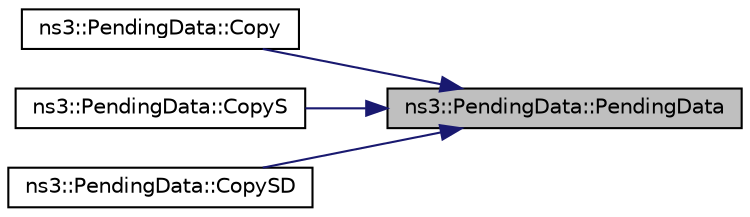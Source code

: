 digraph "ns3::PendingData::PendingData"
{
 // LATEX_PDF_SIZE
  edge [fontname="Helvetica",fontsize="10",labelfontname="Helvetica",labelfontsize="10"];
  node [fontname="Helvetica",fontsize="10",shape=record];
  rankdir="RL";
  Node1 [label="ns3::PendingData::PendingData",height=0.2,width=0.4,color="black", fillcolor="grey75", style="filled", fontcolor="black",tooltip=" "];
  Node1 -> Node2 [dir="back",color="midnightblue",fontsize="10",style="solid",fontname="Helvetica"];
  Node2 [label="ns3::PendingData::Copy",height=0.2,width=0.4,color="black", fillcolor="white", style="filled",URL="$classns3_1_1_pending_data.html#a9f345a49e170a74a66cf93678f6a9bb7",tooltip="Create a copy of self."];
  Node1 -> Node3 [dir="back",color="midnightblue",fontsize="10",style="solid",fontname="Helvetica"];
  Node3 [label="ns3::PendingData::CopyS",height=0.2,width=0.4,color="black", fillcolor="white", style="filled",URL="$classns3_1_1_pending_data.html#ab6702eac0df0e475b6932ea8bdd3999e",tooltip="Create a copy of self with new size."];
  Node1 -> Node4 [dir="back",color="midnightblue",fontsize="10",style="solid",fontname="Helvetica"];
  Node4 [label="ns3::PendingData::CopySD",height=0.2,width=0.4,color="black", fillcolor="white", style="filled",URL="$classns3_1_1_pending_data.html#ac4501d658957228054461ec3e6ec6468",tooltip="Create a copy of self with new size, new data."];
}
